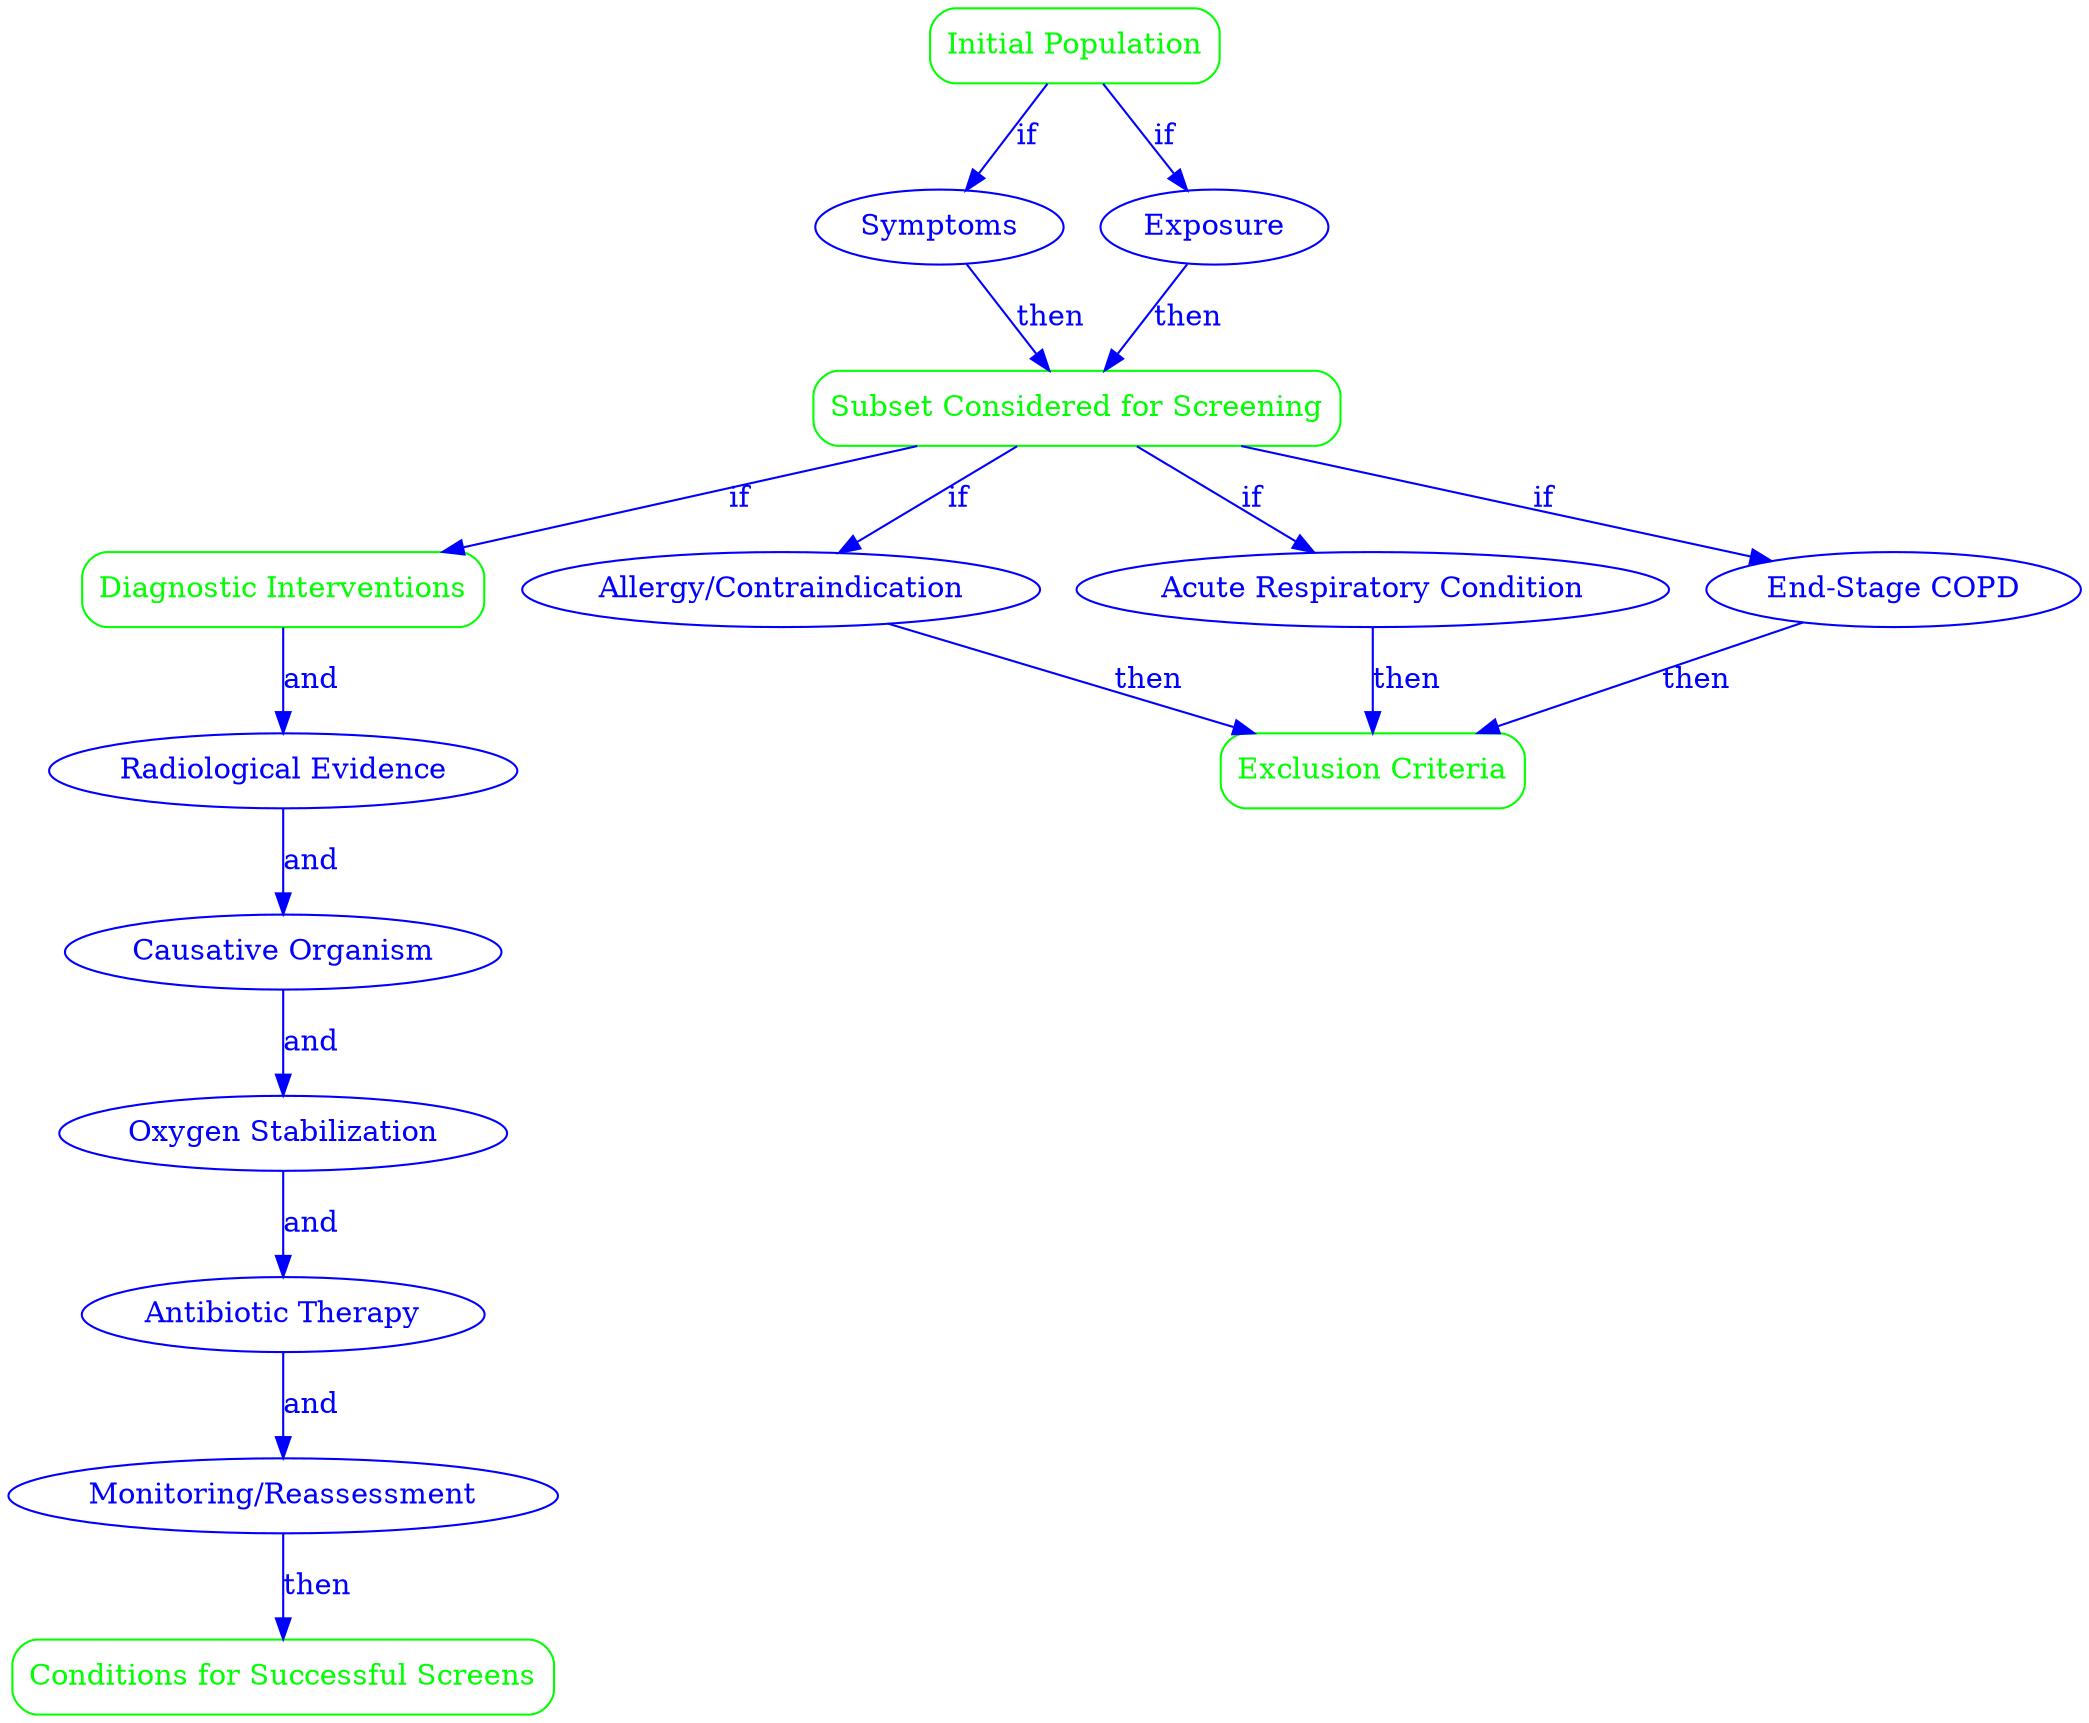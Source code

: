 digraph G {
  rankdir=TB;

  // Population nodes
  InitialPopulation [label="Initial Population" shape=box style=rounded color=green fontcolor=green comment="All patients aged 65 years and older who have a documented diagnosis of emphysema"];
  ScreeningSubset [label="Subset Considered for Screening" shape=box style=rounded color=green fontcolor=green comment="Patients from the initial population who present with symptoms indicative of pneumonia or have had recent exposure to individuals with respiratory infections"];
  ExclusionCriteria [label="Exclusion Criteria" shape=box style=rounded color=green fontcolor=green comment="Patients with a documented allergy or contraindication to standard pneumonia diagnostic procedures, undergoing treatment for another acute respiratory condition, or with end-stage COPD receiving palliative care only"];
  DiagnosticInterventions [label="Diagnostic Interventions" shape=box style=rounded color=green fontcolor=green comment="Physical examination, chest X-ray, CBC, sputum culture, pulse oximetry, and consideration of CT scan"];
  SuccessfulScreens [label="Conditions for Successful Screens" shape=box style=rounded color=green fontcolor=green comment="Confirmation of pneumonia diagnosis, identification of causative organism, stabilization of oxygen saturation, initiation of appropriate antibiotic therapy, and monitoring of patient response"];

  // Criterion nodes
  Symptoms [label="Symptoms" shape=ellipse color=blue fontcolor=blue comment="Cough, fever, shortness of breath, chest pain, increased sputum production"];
  Exposure [label="Exposure" shape=ellipse color=blue fontcolor=blue comment="Recent exposure to individuals with respiratory infections"];
  AllergyContraindication [label="Allergy/Contraindication" shape=ellipse color=blue fontcolor=blue comment="Documented allergy or contraindication to standard pneumonia diagnostic procedures"];
  AcuteRespCondition [label="Acute Respiratory Condition" shape=ellipse color=blue fontcolor=blue comment="Currently undergoing treatment for another acute respiratory condition"];
  EndStageCOPD [label="End-Stage COPD" shape=ellipse color=blue fontcolor=blue comment="End-stage COPD receiving palliative care only"];
  RadiologicalEvidence [label="Radiological Evidence" shape=ellipse color=blue fontcolor=blue comment="Radiological evidence of pneumonia (e.g., infiltrates on chest X-ray)"];
  CausativeOrganism [label="Causative Organism" shape=ellipse color=blue fontcolor=blue comment="Identification of causative organism through sputum culture"];
  OxygenStabilization [label="Oxygen Stabilization" shape=ellipse color=blue fontcolor=blue comment="Stabilization of oxygen saturation levels with supplemental oxygen"];
  AntibioticTherapy [label="Antibiotic Therapy" shape=ellipse color=blue fontcolor=blue comment="Initiation of appropriate antibiotic therapy based on guidelines and culture results"];
  MonitoringReassessment [label="Monitoring/Reassessment" shape=ellipse color=blue fontcolor=blue comment="Monitoring and reassessment of patient response to treatment within 48-72 hours"];

  // Edges
  InitialPopulation -> Symptoms [label="if" color=blue fontcolor=blue];
  InitialPopulation -> Exposure [label="if" color=blue fontcolor=blue];
  Symptoms -> ScreeningSubset [label="then" color=blue fontcolor=blue];
  Exposure -> ScreeningSubset [label="then" color=blue fontcolor=blue];

  ScreeningSubset -> AllergyContraindication [label="if" color=blue fontcolor=blue];
  ScreeningSubset -> AcuteRespCondition [label="if" color=blue fontcolor=blue];
  ScreeningSubset -> EndStageCOPD [label="if" color=blue fontcolor=blue];
  AllergyContraindication -> ExclusionCriteria [label="then" color=blue fontcolor=blue];
  AcuteRespCondition -> ExclusionCriteria [label="then" color=blue fontcolor=blue];
  EndStageCOPD -> ExclusionCriteria [label="then" color=blue fontcolor=blue];

  ScreeningSubset -> DiagnosticInterventions [label="if" color=blue fontcolor=blue];
  DiagnosticInterventions -> RadiologicalEvidence [label="and" color=blue fontcolor=blue];
  RadiologicalEvidence -> CausativeOrganism [label="and" color=blue fontcolor=blue];
  CausativeOrganism -> OxygenStabilization [label="and" color=blue fontcolor=blue];
  OxygenStabilization -> AntibioticTherapy [label="and" color=blue fontcolor=blue];
  AntibioticTherapy -> MonitoringReassessment [label="and" color=blue fontcolor=blue];
  MonitoringReassessment -> SuccessfulScreens [label="then" color=blue fontcolor=blue];
}